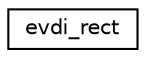 digraph "圖形化之類別階層"
{
 // LATEX_PDF_SIZE
  edge [fontname="Helvetica",fontsize="10",labelfontname="Helvetica",labelfontsize="10"];
  node [fontname="Helvetica",fontsize="10",shape=record];
  rankdir="LR";
  Node0 [label="evdi_rect",height=0.2,width=0.4,color="black", fillcolor="white", style="filled",URL="$structevdi__rect.html",tooltip=" "];
}
